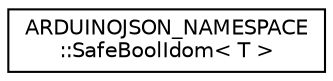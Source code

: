 digraph "Graphical Class Hierarchy"
{
 // LATEX_PDF_SIZE
  edge [fontname="Helvetica",fontsize="10",labelfontname="Helvetica",labelfontsize="10"];
  node [fontname="Helvetica",fontsize="10",shape=record];
  rankdir="LR";
  Node0 [label="ARDUINOJSON_NAMESPACE\l::SafeBoolIdom\< T \>",height=0.2,width=0.4,color="black", fillcolor="white", style="filled",URL="$classARDUINOJSON__NAMESPACE_1_1SafeBoolIdom.html",tooltip=" "];
}
